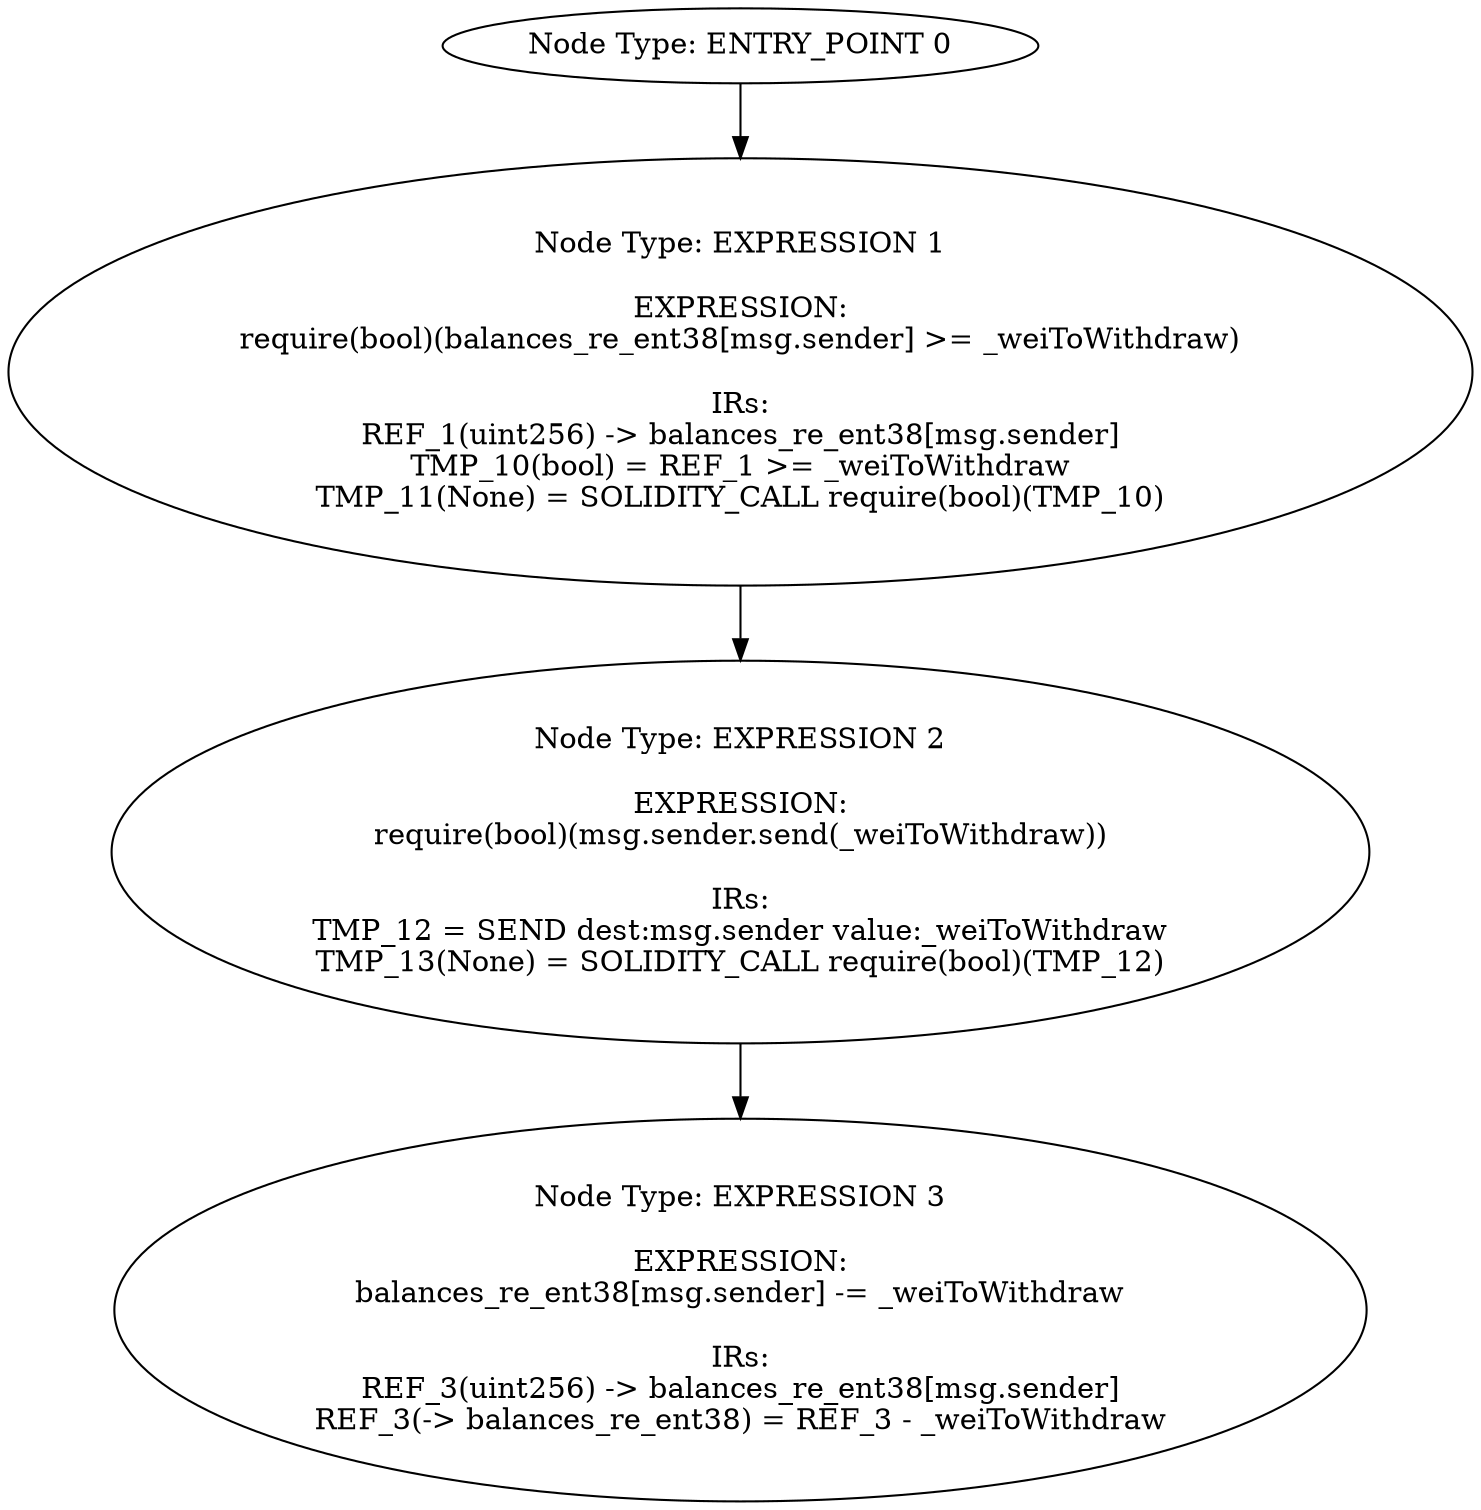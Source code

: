 digraph{
0[label="Node Type: ENTRY_POINT 0
"];
0->1;
1[label="Node Type: EXPRESSION 1

EXPRESSION:
require(bool)(balances_re_ent38[msg.sender] >= _weiToWithdraw)

IRs:
REF_1(uint256) -> balances_re_ent38[msg.sender]
TMP_10(bool) = REF_1 >= _weiToWithdraw
TMP_11(None) = SOLIDITY_CALL require(bool)(TMP_10)"];
1->2;
2[label="Node Type: EXPRESSION 2

EXPRESSION:
require(bool)(msg.sender.send(_weiToWithdraw))

IRs:
TMP_12 = SEND dest:msg.sender value:_weiToWithdraw
TMP_13(None) = SOLIDITY_CALL require(bool)(TMP_12)"];
2->3;
3[label="Node Type: EXPRESSION 3

EXPRESSION:
balances_re_ent38[msg.sender] -= _weiToWithdraw

IRs:
REF_3(uint256) -> balances_re_ent38[msg.sender]
REF_3(-> balances_re_ent38) = REF_3 - _weiToWithdraw"];
}
